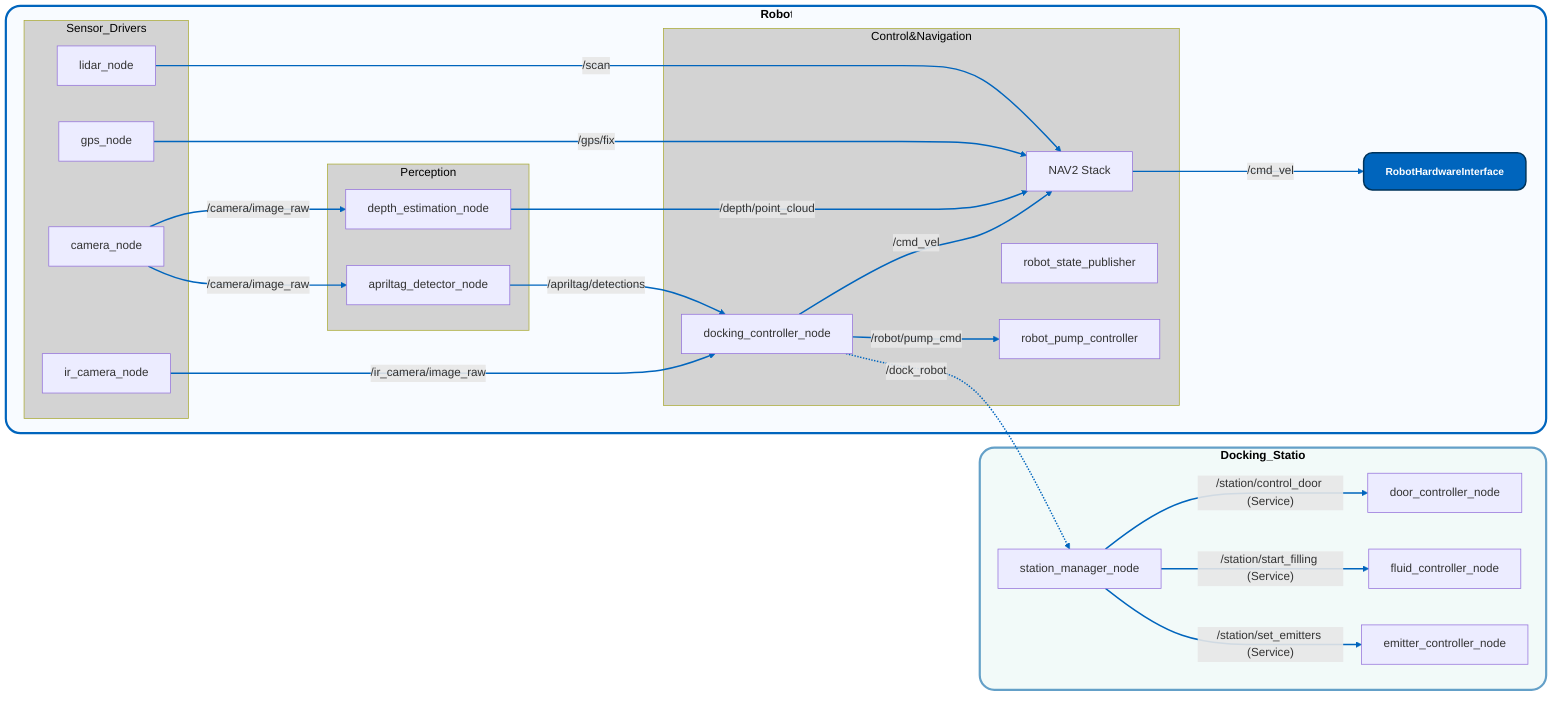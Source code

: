 graph LR
    subgraph Docking_Station
        %% --- STATION NODES ---
        station_manager[station_manager_node]
        door_controller[door_controller_node]
        fluid_controller[fluid_controller_node]
        emitter_controller[emitter_controller_node]
    end
    subgraph Robot
        %% --- SENSOR DRIVER NODES ---
        subgraph Sensor_Drivers
            direction LR
            cam_node[camera_node]
            ir_cam_node[ir_camera_node]
            lidar_node[lidar_node]
            gps_node[gps_node]
        end

        %% --- PERCEPTION NODES ---
        subgraph Perception
            direction LR
            apriltag_node[apriltag_detector_node]
            depth_node[depth_estimation_node]
        end
        
        %% --- CONTROL & NAVIGATION NODES ---
        subgraph Control&Navigation
            direction LR
            docking_controller[docking_controller_node]
            nav2_stack[NAV2 Stack]
            robot_state_publisher[robot_state_publisher]
            pump_controller[robot_pump_controller]
        end

        %% --- ROBOT DATA FLOW ---
        cam_node -- /camera/image_raw --> apriltag_node
        cam_node -- /camera/image_raw --> depth_node

        apriltag_node -- /apriltag/detections --> docking_controller
        
        ir_cam_node -- /ir_camera/image_raw --> docking_controller
        lidar_node -- /scan --> nav2_stack
        gps_node -- /gps/fix --> nav2_stack

        depth_node -- /depth/point_cloud --> nav2_stack


        docking_controller -- /cmd_vel --> nav2_stack
        nav2_stack -- /cmd_vel --> RobotHardwareInterface:::tumBlue
        
        docking_controller -- /robot/pump_cmd --> pump_controller
        
    end

    %% === Cross-System Communication (via Tailscale VPN) ===
    docking_controller -.->|/dock_robot| station_manager
    station_manager -- /station/control_door (Service) --> door_controller
    station_manager -- /station/start_filling (Service) --> fluid_controller
    station_manager -- /station/set_emitters (Service) --> emitter_controller
    
    %% === Styles ===
    %% TUM Farben und modernes Design für alle Diagramme
    %% --- BASIS-STYLES ---
    classDef tumBlue fill:#0065BD,stroke:#003359,stroke-width:2px,color:#ffffff,rx:12,ry:12,font-size:14px,font-weight:bold;

    classDef tumLightBlue fill:#64A0C8,stroke:#003359,stroke-width:2px,color:#ffffff,rx:12,ry:12,font-size:14px,font-weight:bold;

    classDef tumOrange fill:#E87722,stroke:#B85A1A,stroke-width:2px,color:#ffffff,rx:12,ry:12,font-size:14px,font-weight:bold;

    classDef tumGreen fill:#A2AD00,stroke:#7A8500,stroke-width:2px,color:#ffffff,rx:12,ry:12,font-size:14px,font-weight:bold;

    %% --- SUBGRAPH-STYLES ---
    style Robot fill:#F8FBFF,stroke:#0065BD,stroke-width:3px,rx:20,ry:20,color:#000000,font-size:16px,font-weight:bold;

    style Docking_Station fill:#F2FAF9,stroke:#64A0C8,stroke-width:3px,rx:20,ry:20,color:#000000,font-size:16px,font-weight:bold;

    style Sensor_Drivers fill:#D3D3D3, color:#000000
    style Perception fill:#D3D3D3, color:#000000
    style Control&Navigation fill:#D3D3D3, color:#000000

    %% Alle Verbindungen einheitlich stylen
    linkStyle default stroke:#0065BD,stroke-width:2px;